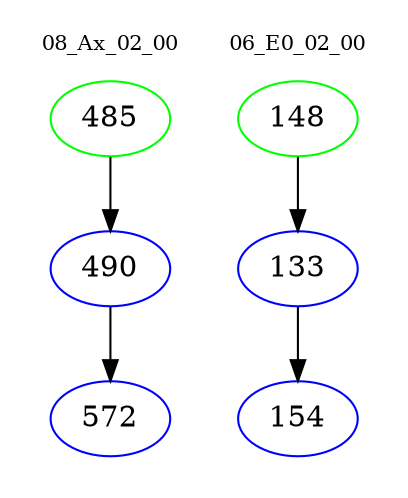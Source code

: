 digraph{
subgraph cluster_0 {
color = white
label = "08_Ax_02_00";
fontsize=10;
T0_485 [label="485", color="green"]
T0_485 -> T0_490 [color="black"]
T0_490 [label="490", color="blue"]
T0_490 -> T0_572 [color="black"]
T0_572 [label="572", color="blue"]
}
subgraph cluster_1 {
color = white
label = "06_E0_02_00";
fontsize=10;
T1_148 [label="148", color="green"]
T1_148 -> T1_133 [color="black"]
T1_133 [label="133", color="blue"]
T1_133 -> T1_154 [color="black"]
T1_154 [label="154", color="blue"]
}
}
